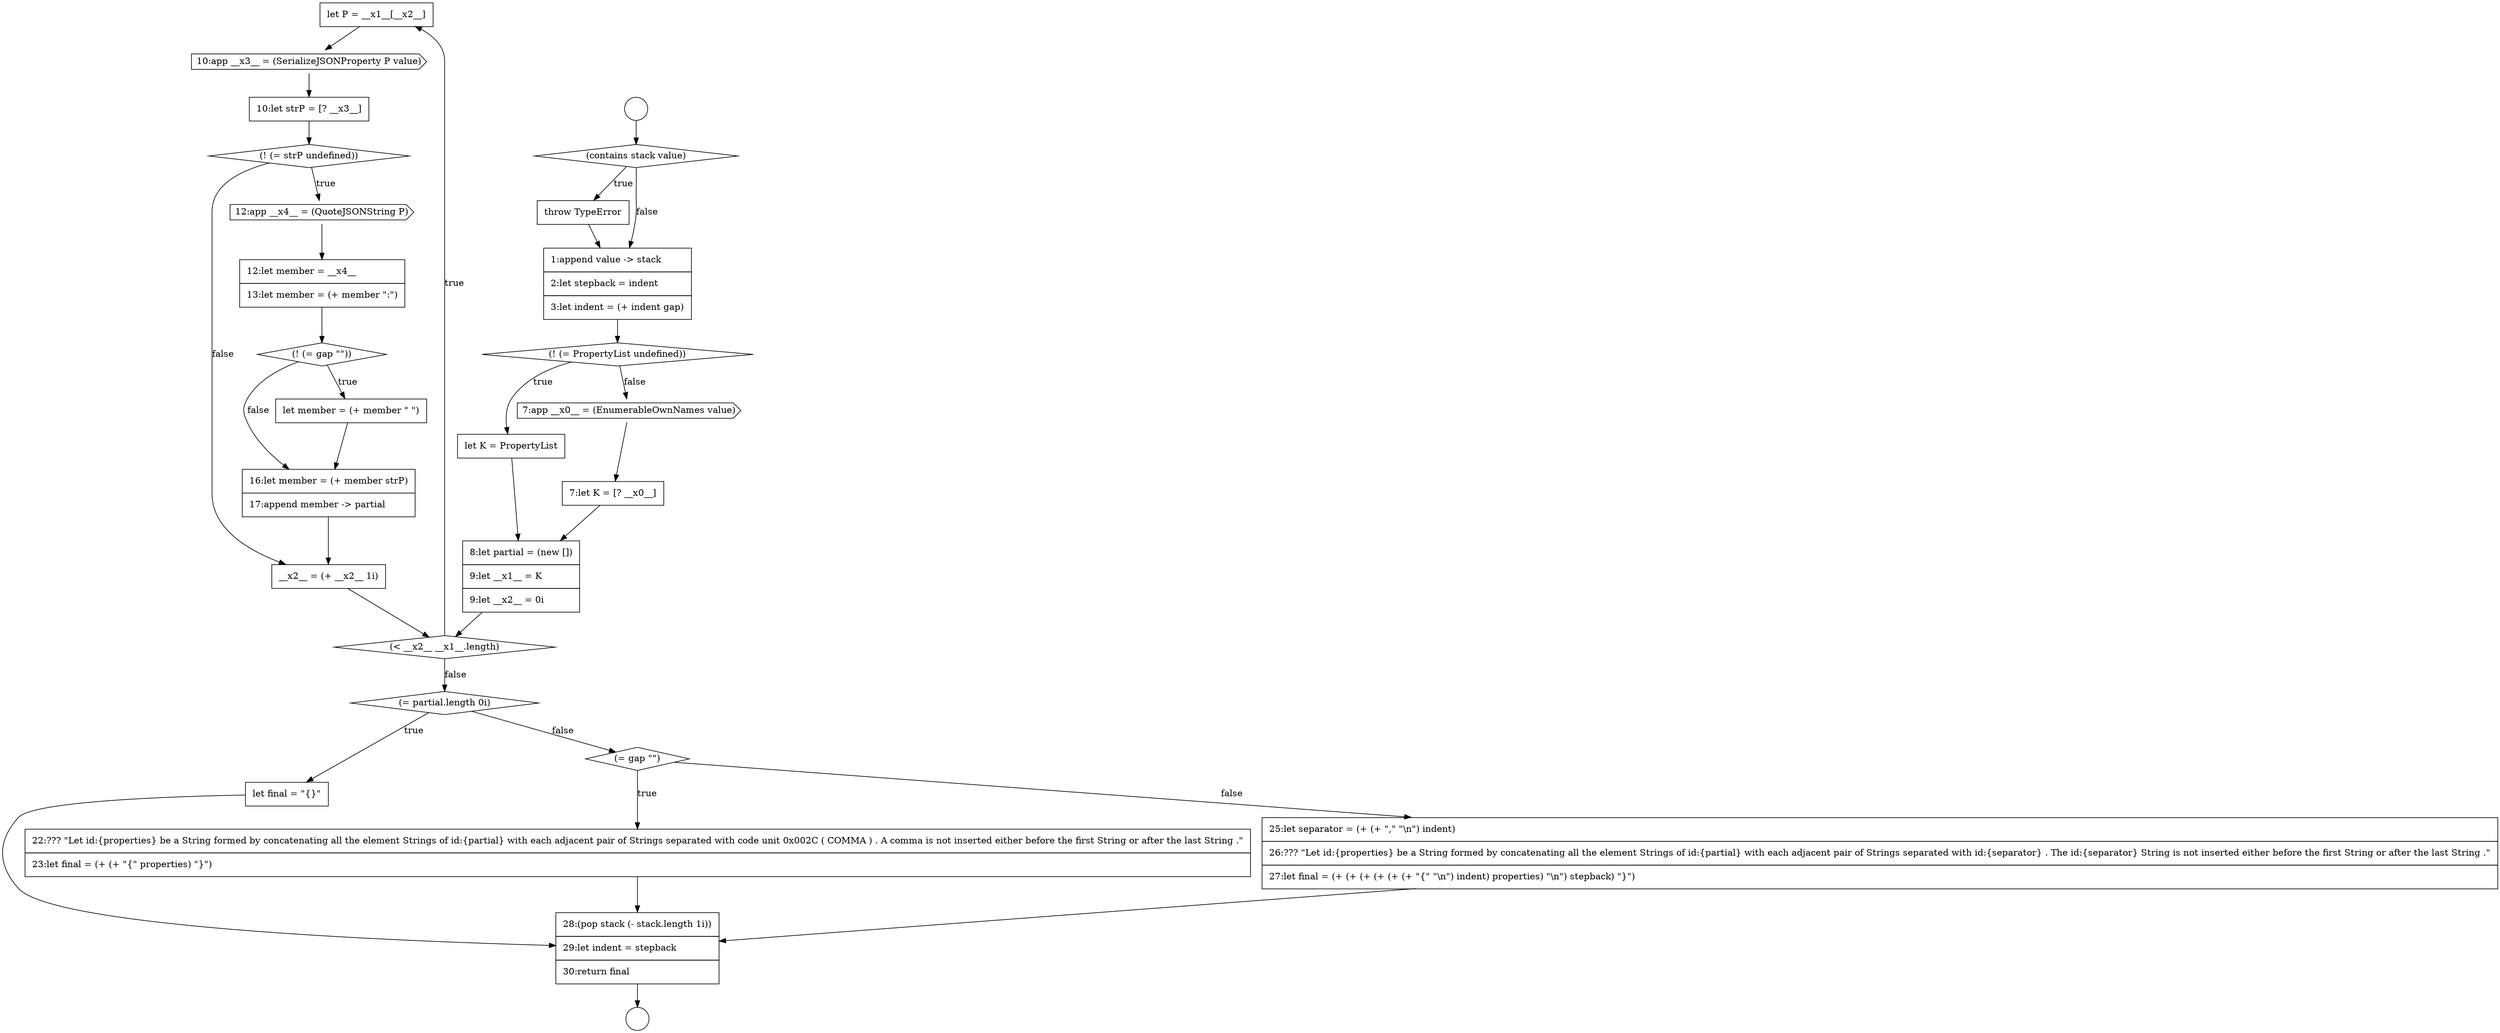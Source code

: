 digraph {
  node15643 [shape=none, margin=0, label=<<font color="black">
    <table border="0" cellborder="1" cellspacing="0" cellpadding="10">
      <tr><td align="left">let P = __x1__[__x2__]</td></tr>
    </table>
  </font>> color="black" fillcolor="white" style=filled]
  node15656 [shape=none, margin=0, label=<<font color="black">
    <table border="0" cellborder="1" cellspacing="0" cellpadding="10">
      <tr><td align="left">22:??? &quot;Let id:{properties} be a String formed by concatenating all the element Strings of id:{partial} with each adjacent pair of Strings separated with code unit 0x002C ( COMMA ) . A comma is not inserted either before the first String or after the last String .&quot;</td></tr>
      <tr><td align="left">23:let final = (+ (+ &quot;{&quot; properties) &quot;}&quot;)</td></tr>
    </table>
  </font>> color="black" fillcolor="white" style=filled]
  node15637 [shape=diamond, label=<<font color="black">(! (= PropertyList undefined))</font>> color="black" fillcolor="white" style=filled]
  node15648 [shape=none, margin=0, label=<<font color="black">
    <table border="0" cellborder="1" cellspacing="0" cellpadding="10">
      <tr><td align="left">12:let member = __x4__</td></tr>
      <tr><td align="left">13:let member = (+ member &quot;:&quot;)</td></tr>
    </table>
  </font>> color="black" fillcolor="white" style=filled]
  node15633 [shape=circle label=" " color="black" fillcolor="white" style=filled]
  node15638 [shape=none, margin=0, label=<<font color="black">
    <table border="0" cellborder="1" cellspacing="0" cellpadding="10">
      <tr><td align="left">let K = PropertyList</td></tr>
    </table>
  </font>> color="black" fillcolor="white" style=filled]
  node15634 [shape=diamond, label=<<font color="black">(contains stack value)</font>> color="black" fillcolor="white" style=filled]
  node15654 [shape=none, margin=0, label=<<font color="black">
    <table border="0" cellborder="1" cellspacing="0" cellpadding="10">
      <tr><td align="left">let final = &quot;{}&quot;</td></tr>
    </table>
  </font>> color="black" fillcolor="white" style=filled]
  node15635 [shape=none, margin=0, label=<<font color="black">
    <table border="0" cellborder="1" cellspacing="0" cellpadding="10">
      <tr><td align="left">throw TypeError</td></tr>
    </table>
  </font>> color="black" fillcolor="white" style=filled]
  node15657 [shape=none, margin=0, label=<<font color="black">
    <table border="0" cellborder="1" cellspacing="0" cellpadding="10">
      <tr><td align="left">25:let separator = (+ (+ &quot;,&quot; &quot;\n&quot;) indent)</td></tr>
      <tr><td align="left">26:??? &quot;Let id:{properties} be a String formed by concatenating all the element Strings of id:{partial} with each adjacent pair of Strings separated with id:{separator} . The id:{separator} String is not inserted either before the first String or after the last String .&quot;</td></tr>
      <tr><td align="left">27:let final = (+ (+ (+ (+ (+ (+ &quot;{&quot; &quot;\n&quot;) indent) properties) &quot;\n&quot;) stepback) &quot;}&quot;)</td></tr>
    </table>
  </font>> color="black" fillcolor="white" style=filled]
  node15644 [shape=cds, label=<<font color="black">10:app __x3__ = (SerializeJSONProperty P value)</font>> color="black" fillcolor="white" style=filled]
  node15658 [shape=none, margin=0, label=<<font color="black">
    <table border="0" cellborder="1" cellspacing="0" cellpadding="10">
      <tr><td align="left">28:(pop stack (- stack.length 1i))</td></tr>
      <tr><td align="left">29:let indent = stepback</td></tr>
      <tr><td align="left">30:return final</td></tr>
    </table>
  </font>> color="black" fillcolor="white" style=filled]
  node15651 [shape=none, margin=0, label=<<font color="black">
    <table border="0" cellborder="1" cellspacing="0" cellpadding="10">
      <tr><td align="left">16:let member = (+ member strP)</td></tr>
      <tr><td align="left">17:append member -&gt; partial</td></tr>
    </table>
  </font>> color="black" fillcolor="white" style=filled]
  node15632 [shape=circle label=" " color="black" fillcolor="white" style=filled]
  node15655 [shape=diamond, label=<<font color="black">(= gap &quot;&quot;)</font>> color="black" fillcolor="white" style=filled]
  node15642 [shape=diamond, label=<<font color="black">(&lt; __x2__ __x1__.length)</font>> color="black" fillcolor="white" style=filled]
  node15650 [shape=none, margin=0, label=<<font color="black">
    <table border="0" cellborder="1" cellspacing="0" cellpadding="10">
      <tr><td align="left">let member = (+ member &quot; &quot;)</td></tr>
    </table>
  </font>> color="black" fillcolor="white" style=filled]
  node15639 [shape=cds, label=<<font color="black">7:app __x0__ = (EnumerableOwnNames value)</font>> color="black" fillcolor="white" style=filled]
  node15646 [shape=diamond, label=<<font color="black">(! (= strP undefined))</font>> color="black" fillcolor="white" style=filled]
  node15641 [shape=none, margin=0, label=<<font color="black">
    <table border="0" cellborder="1" cellspacing="0" cellpadding="10">
      <tr><td align="left">8:let partial = (new [])</td></tr>
      <tr><td align="left">9:let __x1__ = K</td></tr>
      <tr><td align="left">9:let __x2__ = 0i</td></tr>
    </table>
  </font>> color="black" fillcolor="white" style=filled]
  node15649 [shape=diamond, label=<<font color="black">(! (= gap &quot;&quot;))</font>> color="black" fillcolor="white" style=filled]
  node15645 [shape=none, margin=0, label=<<font color="black">
    <table border="0" cellborder="1" cellspacing="0" cellpadding="10">
      <tr><td align="left">10:let strP = [? __x3__]</td></tr>
    </table>
  </font>> color="black" fillcolor="white" style=filled]
  node15640 [shape=none, margin=0, label=<<font color="black">
    <table border="0" cellborder="1" cellspacing="0" cellpadding="10">
      <tr><td align="left">7:let K = [? __x0__]</td></tr>
    </table>
  </font>> color="black" fillcolor="white" style=filled]
  node15653 [shape=diamond, label=<<font color="black">(= partial.length 0i)</font>> color="black" fillcolor="white" style=filled]
  node15652 [shape=none, margin=0, label=<<font color="black">
    <table border="0" cellborder="1" cellspacing="0" cellpadding="10">
      <tr><td align="left">__x2__ = (+ __x2__ 1i)</td></tr>
    </table>
  </font>> color="black" fillcolor="white" style=filled]
  node15647 [shape=cds, label=<<font color="black">12:app __x4__ = (QuoteJSONString P)</font>> color="black" fillcolor="white" style=filled]
  node15636 [shape=none, margin=0, label=<<font color="black">
    <table border="0" cellborder="1" cellspacing="0" cellpadding="10">
      <tr><td align="left">1:append value -&gt; stack</td></tr>
      <tr><td align="left">2:let stepback = indent</td></tr>
      <tr><td align="left">3:let indent = (+ indent gap)</td></tr>
    </table>
  </font>> color="black" fillcolor="white" style=filled]
  node15648 -> node15649 [ color="black"]
  node15637 -> node15638 [label=<<font color="black">true</font>> color="black"]
  node15637 -> node15639 [label=<<font color="black">false</font>> color="black"]
  node15656 -> node15658 [ color="black"]
  node15647 -> node15648 [ color="black"]
  node15640 -> node15641 [ color="black"]
  node15651 -> node15652 [ color="black"]
  node15639 -> node15640 [ color="black"]
  node15643 -> node15644 [ color="black"]
  node15641 -> node15642 [ color="black"]
  node15653 -> node15654 [label=<<font color="black">true</font>> color="black"]
  node15653 -> node15655 [label=<<font color="black">false</font>> color="black"]
  node15638 -> node15641 [ color="black"]
  node15635 -> node15636 [ color="black"]
  node15658 -> node15633 [ color="black"]
  node15646 -> node15647 [label=<<font color="black">true</font>> color="black"]
  node15646 -> node15652 [label=<<font color="black">false</font>> color="black"]
  node15634 -> node15635 [label=<<font color="black">true</font>> color="black"]
  node15634 -> node15636 [label=<<font color="black">false</font>> color="black"]
  node15642 -> node15643 [label=<<font color="black">true</font>> color="black"]
  node15642 -> node15653 [label=<<font color="black">false</font>> color="black"]
  node15650 -> node15651 [ color="black"]
  node15636 -> node15637 [ color="black"]
  node15654 -> node15658 [ color="black"]
  node15655 -> node15656 [label=<<font color="black">true</font>> color="black"]
  node15655 -> node15657 [label=<<font color="black">false</font>> color="black"]
  node15649 -> node15650 [label=<<font color="black">true</font>> color="black"]
  node15649 -> node15651 [label=<<font color="black">false</font>> color="black"]
  node15644 -> node15645 [ color="black"]
  node15652 -> node15642 [ color="black"]
  node15645 -> node15646 [ color="black"]
  node15632 -> node15634 [ color="black"]
  node15657 -> node15658 [ color="black"]
}

